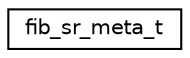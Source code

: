digraph "Graphical Class Hierarchy"
{
 // LATEX_PDF_SIZE
  edge [fontname="Helvetica",fontsize="10",labelfontname="Helvetica",labelfontsize="10"];
  node [fontname="Helvetica",fontsize="10",shape=record];
  rankdir="LR";
  Node0 [label="fib_sr_meta_t",height=0.2,width=0.4,color="black", fillcolor="white", style="filled",URL="$structfib__sr__meta__t.html",tooltip="Container for one FIB source route table, combining source routes and an entry pool."];
}
